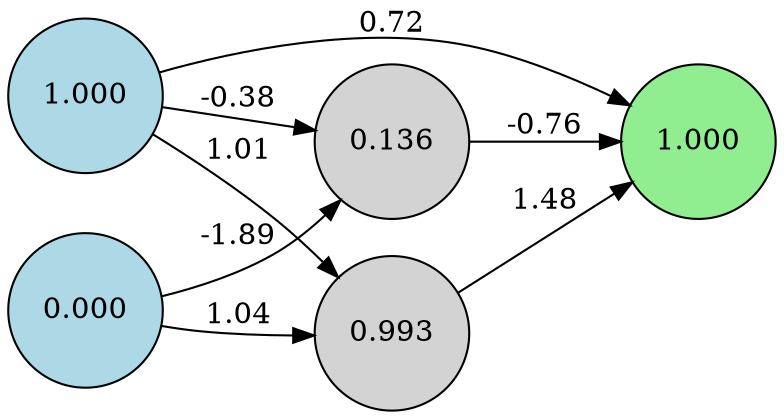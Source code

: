 digraph neat {
  rankdir=LR;
  node [shape=circle];
  node0 [label="0.000", style=filled, fillcolor=lightblue];
  node1 [label="1.000", style=filled, fillcolor=lightblue];
  node45 [label="1.000", style=filled, fillcolor=lightgreen];
  node197 [label="0.136", style=filled, fillcolor=lightgray];
  node221 [label="0.993", style=filled, fillcolor=lightgray];
  node0 -> node197 [label="-1.89"];
  node197 -> node45 [label="-0.76"];
  node1 -> node197 [label="-0.38"];
  node0 -> node221 [label="1.04"];
  node221 -> node45 [label="1.48"];
  node1 -> node221 [label="1.01"];
  node1 -> node45 [label="0.72"];
}
